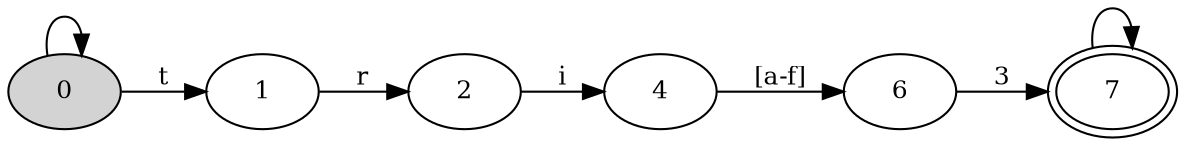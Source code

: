 digraph "SFA" {
rankdir=LR;

//Initial state
node [style = filled, shape = ellipse, peripheries = 1, fillcolor = "#d3d3d3ff", fontsize = 12]
0

//Final states
node [style = filled, shape = ellipse, peripheries = 2, fillcolor = white, fontsize = 12]
7

//Other states
node [style = filled, shape = ellipse, peripheries = 1, fillcolor = white, fontsize = 12]
1
2
6
4

//Transitions
0 -> 1 [label = "t", fontsize = 12 ];
0 -> 0 [label = "", fontsize = 12 ];
1 -> 2 [label = "r", fontsize = 12 ];
2 -> 4 [label = "i", fontsize = 12 ];
6 -> 7 [label = "3", fontsize = 12 ];
4 -> 6 [label = "[a-f]", fontsize = 12 ];
7 -> 7 [label = "", fontsize = 12 ];
}
